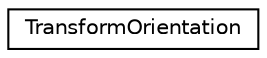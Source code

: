 digraph G
{
  edge [fontname="Helvetica",fontsize="10",labelfontname="Helvetica",labelfontsize="10"];
  node [fontname="Helvetica",fontsize="10",shape=record];
  rankdir=LR;
  Node1 [label="TransformOrientation",height=0.2,width=0.4,color="black", fillcolor="white", style="filled",URL="$d5/d69/structTransformOrientation.html"];
}
